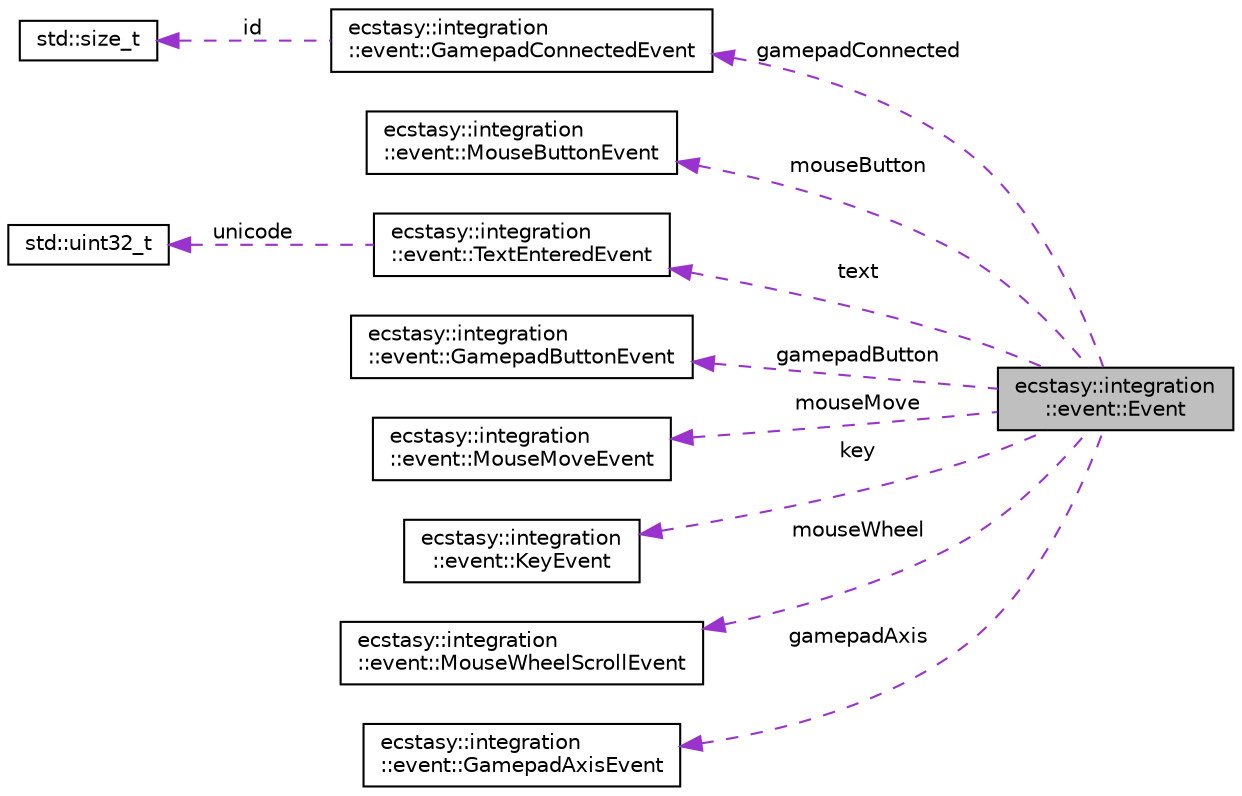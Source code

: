 digraph "ecstasy::integration::event::Event"
{
 // LATEX_PDF_SIZE
  edge [fontname="Helvetica",fontsize="10",labelfontname="Helvetica",labelfontsize="10"];
  node [fontname="Helvetica",fontsize="10",shape=record];
  rankdir="LR";
  Node1 [label="ecstasy::integration\l::event::Event",height=0.2,width=0.4,color="black", fillcolor="grey75", style="filled", fontcolor="black",tooltip="Event class."];
  Node2 -> Node1 [dir="back",color="darkorchid3",fontsize="10",style="dashed",label=" gamepadConnected" ,fontname="Helvetica"];
  Node2 [label="ecstasy::integration\l::event::GamepadConnectedEvent",height=0.2,width=0.4,color="black", fillcolor="white", style="filled",URL="$structecstasy_1_1integration_1_1event_1_1_gamepad_connected_event.html",tooltip="Event describing a gamepad connection or disconnection."];
  Node3 -> Node2 [dir="back",color="darkorchid3",fontsize="10",style="dashed",label=" id" ,fontname="Helvetica"];
  Node3 [label="std::size_t",height=0.2,width=0.4,color="black", fillcolor="white", style="filled",URL="/home/runner/work/ecstasy/ecstasy/doc/external/cppreference-doxygen-web.tag.xml$cpp/types/size_t.html",tooltip=" "];
  Node4 -> Node1 [dir="back",color="darkorchid3",fontsize="10",style="dashed",label=" mouseButton" ,fontname="Helvetica"];
  Node4 [label="ecstasy::integration\l::event::MouseButtonEvent",height=0.2,width=0.4,color="black", fillcolor="white", style="filled",URL="$structecstasy_1_1integration_1_1event_1_1_mouse_button_event.html",tooltip="Event describing when a mouse button is pressed or released."];
  Node5 -> Node1 [dir="back",color="darkorchid3",fontsize="10",style="dashed",label=" text" ,fontname="Helvetica"];
  Node5 [label="ecstasy::integration\l::event::TextEnteredEvent",height=0.2,width=0.4,color="black", fillcolor="white", style="filled",URL="$structecstasy_1_1integration_1_1event_1_1_text_entered_event.html",tooltip="Event describing a text (character) entered."];
  Node6 -> Node5 [dir="back",color="darkorchid3",fontsize="10",style="dashed",label=" unicode" ,fontname="Helvetica"];
  Node6 [label="std::uint32_t",height=0.2,width=0.4,color="black", fillcolor="white", style="filled",URL="/home/runner/work/ecstasy/ecstasy/doc/external/cppreference-doxygen-web.tag.xml$cpp/types/integer.html",tooltip=" "];
  Node7 -> Node1 [dir="back",color="darkorchid3",fontsize="10",style="dashed",label=" gamepadButton" ,fontname="Helvetica"];
  Node7 [label="ecstasy::integration\l::event::GamepadButtonEvent",height=0.2,width=0.4,color="black", fillcolor="white", style="filled",URL="$structecstasy_1_1integration_1_1event_1_1_gamepad_button_event.html",tooltip="Event describing a gamepad button pressed or released."];
  Node8 -> Node1 [dir="back",color="darkorchid3",fontsize="10",style="dashed",label=" mouseMove" ,fontname="Helvetica"];
  Node8 [label="ecstasy::integration\l::event::MouseMoveEvent",height=0.2,width=0.4,color="black", fillcolor="white", style="filled",URL="$structecstasy_1_1integration_1_1event_1_1_mouse_move_event.html",tooltip="Event describing when the mouse move."];
  Node9 -> Node1 [dir="back",color="darkorchid3",fontsize="10",style="dashed",label=" key" ,fontname="Helvetica"];
  Node9 [label="ecstasy::integration\l::event::KeyEvent",height=0.2,width=0.4,color="black", fillcolor="white", style="filled",URL="$structecstasy_1_1integration_1_1event_1_1_key_event.html",tooltip="Event describing a key pressed or released."];
  Node10 -> Node1 [dir="back",color="darkorchid3",fontsize="10",style="dashed",label=" mouseWheel" ,fontname="Helvetica"];
  Node10 [label="ecstasy::integration\l::event::MouseWheelScrollEvent",height=0.2,width=0.4,color="black", fillcolor="white", style="filled",URL="$structecstasy_1_1integration_1_1event_1_1_mouse_wheel_scroll_event.html",tooltip="Event describing when a mouse wheel is scrolled."];
  Node11 -> Node1 [dir="back",color="darkorchid3",fontsize="10",style="dashed",label=" gamepadAxis" ,fontname="Helvetica"];
  Node11 [label="ecstasy::integration\l::event::GamepadAxisEvent",height=0.2,width=0.4,color="black", fillcolor="white", style="filled",URL="$structecstasy_1_1integration_1_1event_1_1_gamepad_axis_event.html",tooltip="Event describing a gamepad axis value change."];
}
